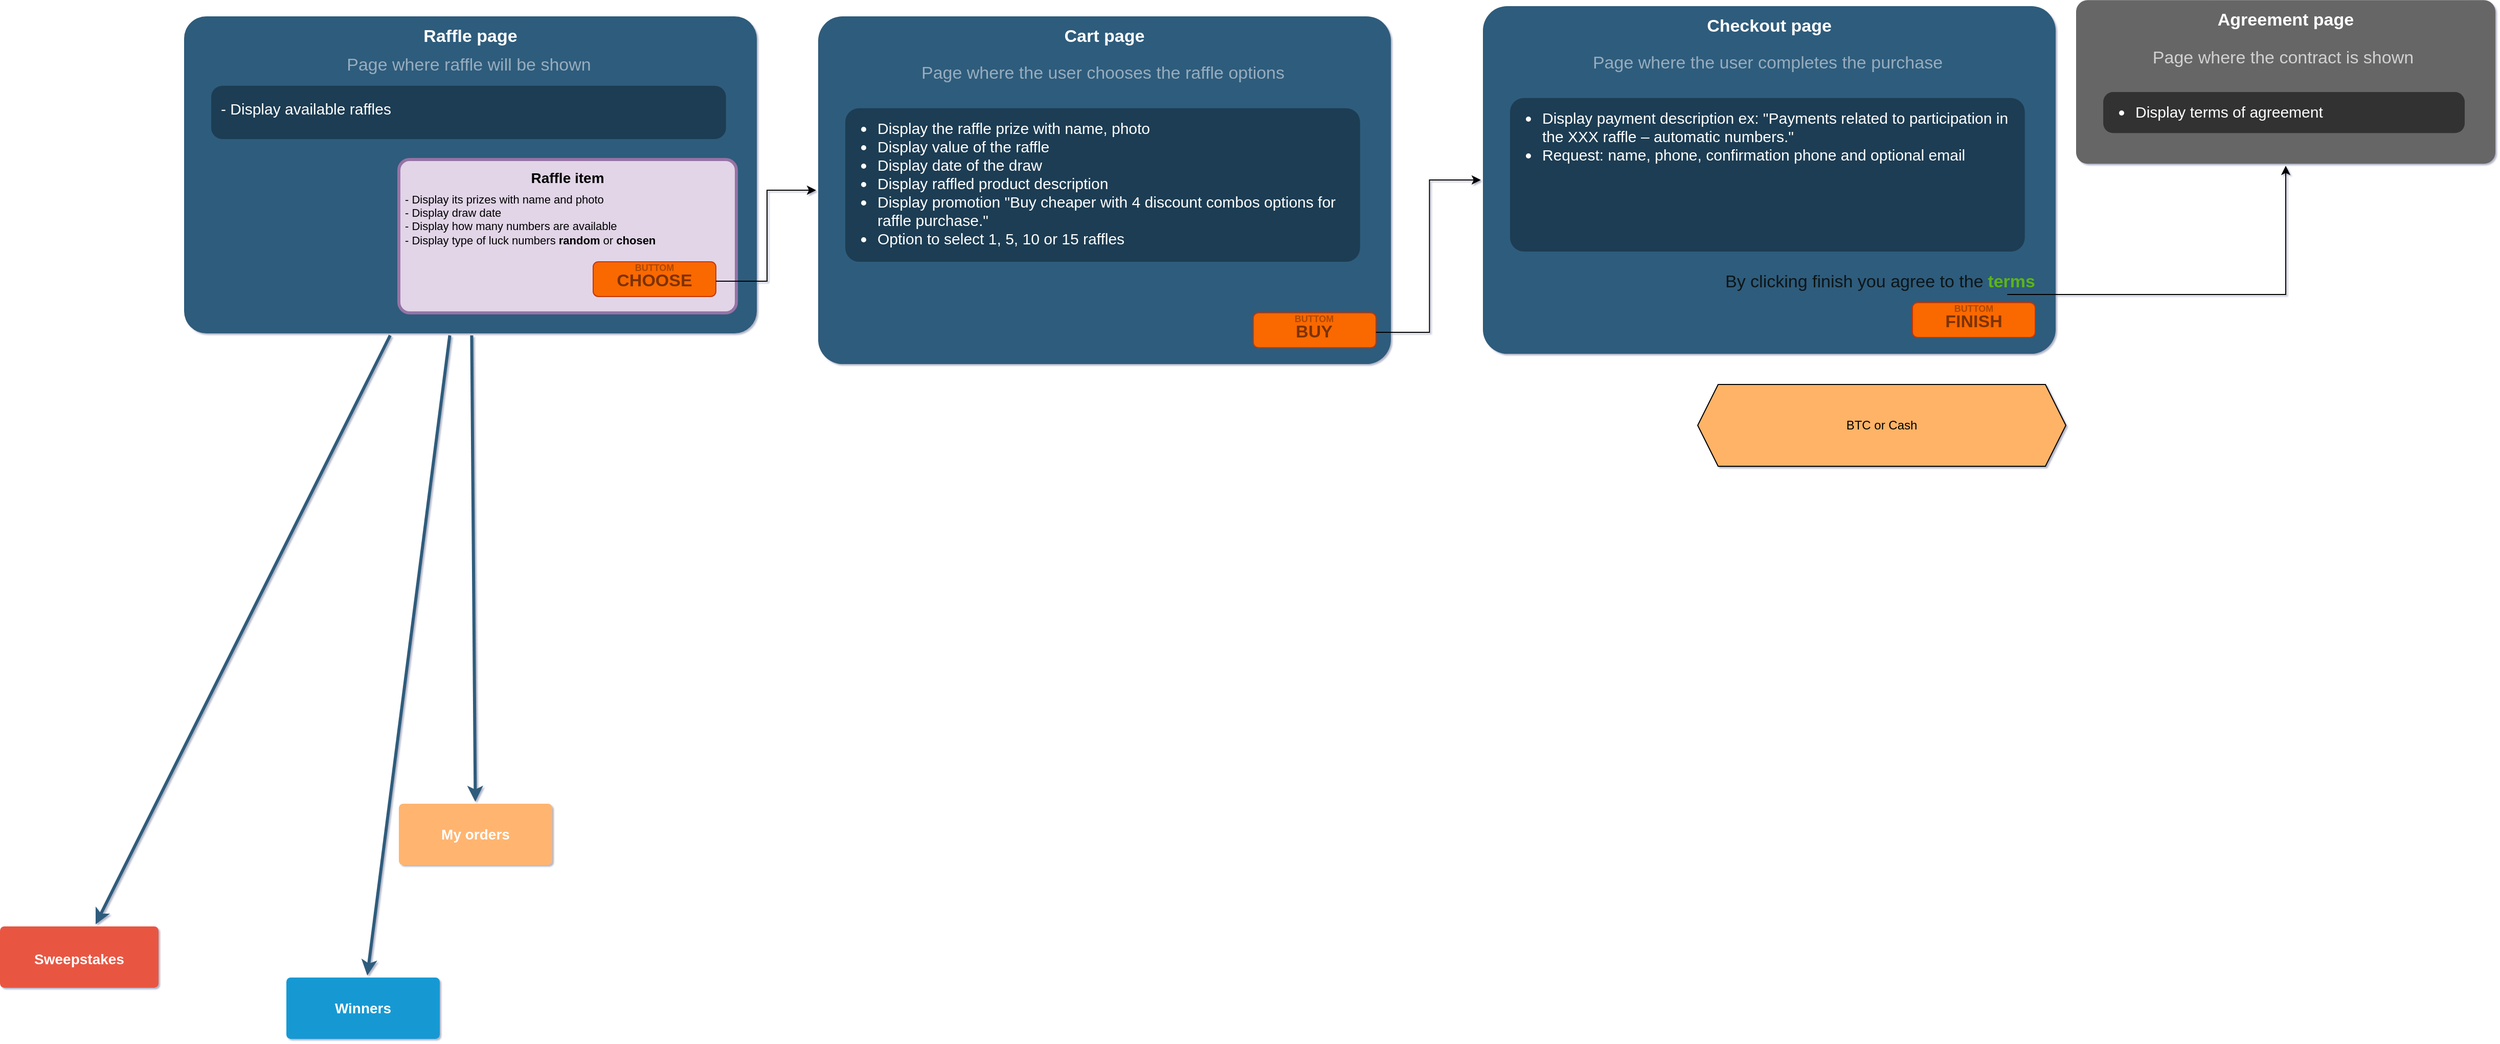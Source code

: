 <mxfile version="17.2.4" type="github">
  <diagram id="6a731a19-8d31-9384-78a2-239565b7b9f0" name="Page-1">
    <mxGraphModel dx="2947" dy="2619" grid="1" gridSize="10" guides="1" tooltips="1" connect="1" arrows="1" fold="1" page="1" pageScale="1" pageWidth="1169" pageHeight="827" background="none" math="0" shadow="1">
      <root>
        <mxCell id="0" />
        <mxCell id="1" parent="0" />
        <mxCell id="1747" value="" style="edgeStyle=none;rounded=0;jumpStyle=none;html=1;shadow=0;labelBackgroundColor=none;startArrow=none;startFill=0;endArrow=classic;endFill=1;jettySize=auto;orthogonalLoop=1;strokeColor=#2F5B7C;strokeWidth=3;fontFamily=Helvetica;fontSize=16;fontColor=#23445D;spacing=5;" parent="1" source="1749" target="1760" edge="1">
          <mxGeometry relative="1" as="geometry" />
        </mxCell>
        <mxCell id="1748" value="" style="edgeStyle=none;rounded=0;jumpStyle=none;html=1;shadow=0;labelBackgroundColor=none;startArrow=none;startFill=0;endArrow=classic;endFill=1;jettySize=auto;orthogonalLoop=1;strokeColor=#2F5B7C;strokeWidth=3;fontFamily=Helvetica;fontSize=16;fontColor=#23445D;spacing=5;" parent="1" source="1749" target="1753" edge="1">
          <mxGeometry relative="1" as="geometry" />
        </mxCell>
        <mxCell id="1753" value="&lt;p style=&quot;line-height: 1.2&quot;&gt;&lt;span&gt;Sweepstakes&lt;/span&gt;&lt;/p&gt;" style="rounded=1;whiteSpace=wrap;html=1;shadow=0;labelBackgroundColor=none;strokeColor=none;strokeWidth=3;fillColor=#e85642;fontFamily=Helvetica;fontSize=14;fontColor=#FFFFFF;align=center;spacing=5;fontStyle=1;arcSize=7;perimeterSpacing=2;verticalAlign=top;" parent="1" vertex="1">
          <mxGeometry x="-460" y="-720" width="155" height="60" as="geometry" />
        </mxCell>
        <mxCell id="1760" value="Winners" style="rounded=1;whiteSpace=wrap;html=1;shadow=0;labelBackgroundColor=none;strokeColor=none;strokeWidth=3;fillColor=#1699d3;fontFamily=Helvetica;fontSize=14;fontColor=#FFFFFF;align=center;spacing=5;fontStyle=1;arcSize=7;perimeterSpacing=2;" parent="1" vertex="1">
          <mxGeometry x="-180" y="-670" width="150" height="60" as="geometry" />
        </mxCell>
        <mxCell id="205Q3Kc9jgg5AD7oj4mv-1784" value="My orders" style="rounded=1;whiteSpace=wrap;html=1;shadow=0;labelBackgroundColor=none;strokeColor=none;strokeWidth=3;fillColor=#FFB570;fontFamily=Helvetica;fontSize=14;fontColor=#FFFFFF;align=center;spacing=5;fontStyle=1;arcSize=7;perimeterSpacing=2;" parent="1" vertex="1">
          <mxGeometry x="-70" y="-840.0" width="150" height="60" as="geometry" />
        </mxCell>
        <mxCell id="205Q3Kc9jgg5AD7oj4mv-1786" value="" style="edgeStyle=none;rounded=0;jumpStyle=none;html=1;shadow=0;labelBackgroundColor=none;startArrow=none;startFill=0;endArrow=classic;endFill=1;jettySize=auto;orthogonalLoop=1;strokeColor=#2F5B7C;strokeWidth=3;fontFamily=Helvetica;fontSize=16;fontColor=#23445D;spacing=5;" parent="1" source="1749" target="205Q3Kc9jgg5AD7oj4mv-1784" edge="1">
          <mxGeometry relative="1" as="geometry">
            <mxPoint x="226.263" y="-1168" as="sourcePoint" />
            <mxPoint x="188.003" y="-1032" as="targetPoint" />
          </mxGeometry>
        </mxCell>
        <mxCell id="205Q3Kc9jgg5AD7oj4mv-1809" value="" style="group" parent="1" vertex="1" connectable="0">
          <mxGeometry x="-280" y="-1610" width="560" height="310" as="geometry" />
        </mxCell>
        <mxCell id="1749" value="&lt;font style=&quot;font-size: 17px&quot;&gt;Raffle page&lt;br&gt;&lt;br&gt;&lt;/font&gt;" style="rounded=1;whiteSpace=wrap;html=1;shadow=0;labelBackgroundColor=none;strokeColor=none;strokeWidth=3;fillColor=#2F5B7C;fontFamily=Helvetica;fontSize=16;fontColor=#FFFFFF;align=center;fontStyle=1;spacing=5;arcSize=7;perimeterSpacing=2;verticalAlign=top;" parent="205Q3Kc9jgg5AD7oj4mv-1809" vertex="1">
          <mxGeometry width="560" height="310" as="geometry" />
        </mxCell>
        <mxCell id="205Q3Kc9jgg5AD7oj4mv-1792" value="&lt;span style=&quot;font-size: 17px&quot;&gt;Page where raffle will be shown&lt;/span&gt;" style="rounded=1;whiteSpace=wrap;html=1;shadow=0;labelBackgroundColor=none;strokeColor=none;strokeWidth=3;fillColor=none;fontFamily=Helvetica;fontSize=16;fontColor=#FFFFFF;align=center;fontStyle=0;spacing=5;arcSize=7;perimeterSpacing=2;verticalAlign=top;textOpacity=50;" parent="205Q3Kc9jgg5AD7oj4mv-1809" vertex="1">
          <mxGeometry x="10.909" y="27.556" width="534.545" height="57.035" as="geometry" />
        </mxCell>
        <mxCell id="205Q3Kc9jgg5AD7oj4mv-1793" value="&lt;font style=&quot;font-size: 15px ; line-height: 1.2&quot;&gt;- Display available raffles&lt;br style=&quot;font-size: 15px&quot;&gt;&lt;/font&gt;" style="rounded=1;whiteSpace=wrap;html=1;shadow=0;labelBackgroundColor=none;strokeColor=none;strokeWidth=3;fillColor=#1F3C52;fontFamily=Helvetica;fontSize=15;fontColor=#FFFFFF;align=left;fontStyle=0;spacing=9;arcSize=21;perimeterSpacing=2;verticalAlign=top;" parent="205Q3Kc9jgg5AD7oj4mv-1809" vertex="1">
          <mxGeometry x="26.55" y="67.93" width="503.27" height="52.07" as="geometry" />
        </mxCell>
        <mxCell id="205Q3Kc9jgg5AD7oj4mv-1808" value="" style="group" parent="205Q3Kc9jgg5AD7oj4mv-1809" vertex="1" connectable="0">
          <mxGeometry x="210" y="140" width="330" height="150" as="geometry" />
        </mxCell>
        <mxCell id="205Q3Kc9jgg5AD7oj4mv-1803" value="Raffle item" style="rounded=1;whiteSpace=wrap;html=1;shadow=0;labelBackgroundColor=none;strokeColor=#9673a6;strokeWidth=3;fillColor=#e1d5e7;fontFamily=Helvetica;fontSize=14;align=center;spacing=5;fontStyle=1;arcSize=7;perimeterSpacing=2;verticalAlign=top;" parent="205Q3Kc9jgg5AD7oj4mv-1808" vertex="1">
          <mxGeometry width="330" height="150" as="geometry" />
        </mxCell>
        <mxCell id="205Q3Kc9jgg5AD7oj4mv-1804" value="&lt;span style=&quot;font-size: 11px ; font-weight: 400&quot;&gt;- Display its prizes&amp;nbsp;with name and photo&lt;/span&gt;&lt;br style=&quot;font-size: 11px ; font-weight: 400&quot;&gt;&lt;span style=&quot;font-size: 11px ; font-weight: 400&quot;&gt;- Display draw date&lt;/span&gt;&lt;br style=&quot;font-size: 11px ; font-weight: 400&quot;&gt;&lt;span style=&quot;font-size: 11px ; font-weight: 400&quot;&gt;- Display how many numbers are available&lt;/span&gt;&lt;br style=&quot;font-size: 11px ; font-weight: 400&quot;&gt;&lt;span style=&quot;font-size: 11px ; font-weight: 400&quot;&gt;- Display type of luck numbers&amp;nbsp;&lt;/span&gt;&lt;b style=&quot;font-size: 11px&quot;&gt;random&lt;/b&gt;&lt;span style=&quot;font-size: 11px ; font-weight: 400&quot;&gt;&amp;nbsp;or&amp;nbsp;&lt;/span&gt;&lt;b style=&quot;font-size: 11px&quot;&gt;chosen&lt;/b&gt;" style="rounded=1;whiteSpace=wrap;html=1;shadow=0;labelBackgroundColor=none;strokeColor=none;strokeWidth=3;fillColor=none;fontFamily=Helvetica;fontSize=11;fontColor=#000000;align=left;spacing=6;fontStyle=1;arcSize=7;perimeterSpacing=2;verticalAlign=top;" parent="205Q3Kc9jgg5AD7oj4mv-1808" vertex="1">
          <mxGeometry y="22" width="330" height="102" as="geometry" />
        </mxCell>
        <mxCell id="205Q3Kc9jgg5AD7oj4mv-1807" value="" style="group" parent="205Q3Kc9jgg5AD7oj4mv-1808" vertex="1" connectable="0">
          <mxGeometry x="190.0" y="100" width="120" height="36" as="geometry" />
        </mxCell>
        <mxCell id="205Q3Kc9jgg5AD7oj4mv-1805" value="BUTTOM" style="rounded=1;whiteSpace=wrap;html=1;labelBackgroundColor=none;fontSize=9;fontColor=#000000;strokeColor=#C73500;fillColor=#fa6800;verticalAlign=top;spacing=-4;fontStyle=1;textOpacity=30;" parent="205Q3Kc9jgg5AD7oj4mv-1807" vertex="1">
          <mxGeometry width="120" height="34" as="geometry" />
        </mxCell>
        <mxCell id="205Q3Kc9jgg5AD7oj4mv-1806" value="CHOOSE" style="rounded=1;whiteSpace=wrap;html=1;labelBackgroundColor=none;fontSize=17;fontColor=#000000;strokeColor=none;fillColor=none;verticalAlign=middle;spacing=0;fontStyle=1;textOpacity=50;" parent="205Q3Kc9jgg5AD7oj4mv-1807" vertex="1">
          <mxGeometry y="2" width="120" height="34" as="geometry" />
        </mxCell>
        <mxCell id="205Q3Kc9jgg5AD7oj4mv-1810" value="" style="group" parent="1" vertex="1" connectable="0">
          <mxGeometry x="340" y="-1610" width="560" height="410" as="geometry" />
        </mxCell>
        <mxCell id="205Q3Kc9jgg5AD7oj4mv-1811" value="&lt;font style=&quot;font-size: 17px&quot;&gt;Cart page&lt;br&gt;&lt;/font&gt;" style="rounded=1;whiteSpace=wrap;html=1;shadow=0;labelBackgroundColor=none;strokeColor=none;strokeWidth=3;fillColor=#2F5B7C;fontFamily=Helvetica;fontSize=16;fontColor=#FFFFFF;align=center;fontStyle=1;spacing=5;arcSize=7;perimeterSpacing=2;verticalAlign=top;" parent="205Q3Kc9jgg5AD7oj4mv-1810" vertex="1">
          <mxGeometry width="560" height="340" as="geometry" />
        </mxCell>
        <mxCell id="205Q3Kc9jgg5AD7oj4mv-1812" value="&lt;span style=&quot;font-size: 17px&quot;&gt;Page where the user chooses the raffle options&lt;/span&gt;" style="rounded=1;whiteSpace=wrap;html=1;shadow=0;labelBackgroundColor=none;strokeColor=none;strokeWidth=3;fillColor=none;fontFamily=Helvetica;fontSize=16;fontColor=#FFFFFF;align=center;fontStyle=0;spacing=5;arcSize=7;perimeterSpacing=2;verticalAlign=top;textOpacity=50;" parent="205Q3Kc9jgg5AD7oj4mv-1810" vertex="1">
          <mxGeometry x="10.909" y="36.445" width="534.545" height="75.434" as="geometry" />
        </mxCell>
        <mxCell id="205Q3Kc9jgg5AD7oj4mv-1813" value="&lt;ul&gt;&lt;li&gt;&lt;font style=&quot;font-size: 15px ; line-height: 1.2&quot;&gt;Display the raffle prize with name, photo&lt;/font&gt;&lt;/li&gt;&lt;li&gt;&lt;font style=&quot;font-size: 15px ; line-height: 1.2&quot;&gt;Display value of the raffle&lt;/font&gt;&lt;/li&gt;&lt;li&gt;&lt;font style=&quot;font-size: 15px ; line-height: 1.2&quot;&gt;Display date of the draw&lt;/font&gt;&lt;/li&gt;&lt;li&gt;&lt;font style=&quot;font-size: 15px ; line-height: 1.2&quot;&gt;Display raffled product description&lt;/font&gt;&lt;/li&gt;&lt;li&gt;&lt;font style=&quot;font-size: 15px ; line-height: 1.2&quot;&gt;Display promotion &quot;Buy cheaper with 4 discount combos options for raffle purchase.&quot;&lt;/font&gt;&lt;/li&gt;&lt;li&gt;&lt;font style=&quot;font-size: 15px ; line-height: 1.2&quot;&gt;Option to select 1, 5, 10 or 15 raffles&lt;/font&gt;&lt;/li&gt;&lt;/ul&gt;" style="rounded=1;whiteSpace=wrap;html=1;shadow=0;labelBackgroundColor=none;strokeColor=none;strokeWidth=3;fillColor=#1F3C52;fontFamily=Helvetica;fontSize=15;fontColor=#FFFFFF;align=left;fontStyle=0;spacing=-9;arcSize=9;perimeterSpacing=2;verticalAlign=top;" parent="205Q3Kc9jgg5AD7oj4mv-1810" vertex="1">
          <mxGeometry x="26.55" y="89.84" width="503.27" height="150.16" as="geometry" />
        </mxCell>
        <mxCell id="205Q3Kc9jgg5AD7oj4mv-1826" value="" style="group" parent="205Q3Kc9jgg5AD7oj4mv-1810" vertex="1" connectable="0">
          <mxGeometry x="425.45" y="290" width="120" height="36" as="geometry" />
        </mxCell>
        <mxCell id="205Q3Kc9jgg5AD7oj4mv-1827" value="BUTTOM" style="rounded=1;whiteSpace=wrap;html=1;labelBackgroundColor=none;fontSize=9;fontColor=#000000;strokeColor=#C73500;fillColor=#fa6800;verticalAlign=top;spacing=-4;fontStyle=1;textOpacity=30;" parent="205Q3Kc9jgg5AD7oj4mv-1826" vertex="1">
          <mxGeometry width="120" height="34" as="geometry" />
        </mxCell>
        <mxCell id="205Q3Kc9jgg5AD7oj4mv-1828" value="BUY" style="rounded=1;whiteSpace=wrap;html=1;labelBackgroundColor=none;fontSize=17;fontColor=#000000;strokeColor=none;fillColor=none;verticalAlign=middle;spacing=0;fontStyle=1;textOpacity=50;" parent="205Q3Kc9jgg5AD7oj4mv-1826" vertex="1">
          <mxGeometry y="2" width="120" height="34" as="geometry" />
        </mxCell>
        <mxCell id="MgWAyxcwD4eq4RJQkwBH-1768" style="edgeStyle=orthogonalEdgeStyle;rounded=0;orthogonalLoop=1;jettySize=auto;html=1;" parent="1" source="205Q3Kc9jgg5AD7oj4mv-1828" target="MgWAyxcwD4eq4RJQkwBH-1761" edge="1">
          <mxGeometry relative="1" as="geometry" />
        </mxCell>
        <mxCell id="MgWAyxcwD4eq4RJQkwBH-1769" style="edgeStyle=orthogonalEdgeStyle;rounded=0;orthogonalLoop=1;jettySize=auto;html=1;" parent="1" source="205Q3Kc9jgg5AD7oj4mv-1806" target="205Q3Kc9jgg5AD7oj4mv-1811" edge="1">
          <mxGeometry relative="1" as="geometry" />
        </mxCell>
        <mxCell id="MgWAyxcwD4eq4RJQkwBH-1761" value="&lt;font style=&quot;font-size: 17px&quot;&gt;Checkout page&lt;br&gt;&lt;/font&gt;" style="rounded=1;whiteSpace=wrap;html=1;shadow=0;labelBackgroundColor=none;strokeColor=none;strokeWidth=3;fillColor=#2F5B7C;fontFamily=Helvetica;fontSize=16;fontColor=#FFFFFF;align=center;fontStyle=1;spacing=5;arcSize=7;perimeterSpacing=2;verticalAlign=top;" parent="1" vertex="1">
          <mxGeometry x="990" y="-1620" width="560" height="340" as="geometry" />
        </mxCell>
        <mxCell id="MgWAyxcwD4eq4RJQkwBH-1762" value="&lt;span style=&quot;font-size: 17px&quot;&gt;Page where the user completes the purchase&lt;/span&gt;" style="rounded=1;whiteSpace=wrap;html=1;shadow=0;labelBackgroundColor=none;strokeColor=none;strokeWidth=3;fillColor=none;fontFamily=Helvetica;fontSize=16;fontColor=#FFFFFF;align=center;fontStyle=0;spacing=5;arcSize=7;perimeterSpacing=2;verticalAlign=top;textOpacity=50;" parent="1" vertex="1">
          <mxGeometry x="1000.909" y="-1583.555" width="534.545" height="75.434" as="geometry" />
        </mxCell>
        <mxCell id="MgWAyxcwD4eq4RJQkwBH-1763" value="&lt;ul&gt;&lt;li&gt;&lt;font style=&quot;font-size: 15px ; line-height: 1.2&quot;&gt;Display payment description ex: &quot;P&lt;/font&gt;ayments related to participation in&amp;nbsp; the XXX raffle – automatic numbers.&quot;&lt;/li&gt;&lt;li&gt;Request: name, phone, confirmation phone and optional email&lt;br&gt;&lt;/li&gt;&lt;/ul&gt;" style="rounded=1;whiteSpace=wrap;html=1;shadow=0;labelBackgroundColor=none;strokeColor=none;strokeWidth=3;fillColor=#1F3C52;fontFamily=Helvetica;fontSize=15;fontColor=#FFFFFF;align=left;fontStyle=0;spacing=-9;arcSize=9;perimeterSpacing=2;verticalAlign=top;" parent="1" vertex="1">
          <mxGeometry x="1016.55" y="-1530.16" width="503.27" height="150.16" as="geometry" />
        </mxCell>
        <mxCell id="MgWAyxcwD4eq4RJQkwBH-1764" value="" style="group" parent="1" vertex="1" connectable="0">
          <mxGeometry x="1410" y="-1330" width="120" height="36" as="geometry" />
        </mxCell>
        <mxCell id="MgWAyxcwD4eq4RJQkwBH-1765" value="BUTTOM" style="rounded=1;whiteSpace=wrap;html=1;labelBackgroundColor=none;fontSize=9;fontColor=#000000;strokeColor=#C73500;fillColor=#fa6800;verticalAlign=top;spacing=-4;fontStyle=1;textOpacity=30;" parent="MgWAyxcwD4eq4RJQkwBH-1764" vertex="1">
          <mxGeometry width="120" height="34" as="geometry" />
        </mxCell>
        <mxCell id="MgWAyxcwD4eq4RJQkwBH-1766" value="FINISH" style="rounded=1;whiteSpace=wrap;html=1;labelBackgroundColor=none;fontSize=17;fontColor=#000000;strokeColor=none;fillColor=none;verticalAlign=middle;spacing=0;fontStyle=1;textOpacity=50;" parent="MgWAyxcwD4eq4RJQkwBH-1764" vertex="1">
          <mxGeometry y="2" width="120" height="34" as="geometry" />
        </mxCell>
        <mxCell id="-F6HOGVGPBD2OSw9Kc0U-1760" value="&lt;span style=&quot;font-size: 17px&quot;&gt;By clicking finish you agree to the&lt;/span&gt;" style="rounded=1;whiteSpace=wrap;html=1;shadow=0;labelBackgroundColor=none;strokeColor=none;strokeWidth=3;fillColor=none;fontFamily=Helvetica;fontSize=16;fontColor=#000000;align=left;fontStyle=0;spacing=5;arcSize=7;perimeterSpacing=2;verticalAlign=top;textOpacity=80;" vertex="1" parent="1">
          <mxGeometry x="1221.91" y="-1370" width="269.09" height="40" as="geometry" />
        </mxCell>
        <mxCell id="-F6HOGVGPBD2OSw9Kc0U-1780" value="&lt;div style=&quot;&quot;&gt;&lt;b style=&quot;color: rgb(102 , 204 , 0) ; font-size: 17px&quot;&gt;terms&lt;/b&gt;&lt;/div&gt;" style="rounded=1;whiteSpace=wrap;html=1;shadow=0;labelBackgroundColor=none;strokeColor=none;strokeWidth=3;fillColor=none;fontFamily=Helvetica;fontSize=16;fontColor=#000000;align=right;fontStyle=0;spacing=5;arcSize=7;perimeterSpacing=2;verticalAlign=top;textOpacity=80;" vertex="1" parent="1">
          <mxGeometry x="1470" y="-1370" width="65.45" height="30" as="geometry" />
        </mxCell>
        <mxCell id="-F6HOGVGPBD2OSw9Kc0U-1783" value="" style="group" vertex="1" connectable="0" parent="1">
          <mxGeometry x="1570" y="-1625.84" width="410" height="160" as="geometry" />
        </mxCell>
        <mxCell id="-F6HOGVGPBD2OSw9Kc0U-1762" value="&lt;font style=&quot;font-size: 17px&quot;&gt;Agreement page&lt;br&gt;&lt;/font&gt;" style="rounded=1;whiteSpace=wrap;html=1;shadow=0;labelBackgroundColor=none;strokeColor=none;strokeWidth=3;fillColor=#666666;fontFamily=Helvetica;fontSize=16;fontColor=#FFFFFF;align=center;fontStyle=1;spacing=5;arcSize=7;perimeterSpacing=2;verticalAlign=top;" vertex="1" parent="-F6HOGVGPBD2OSw9Kc0U-1783">
          <mxGeometry width="410" height="160" as="geometry" />
        </mxCell>
        <mxCell id="-F6HOGVGPBD2OSw9Kc0U-1763" value="&lt;span style=&quot;font-size: 17px&quot;&gt;Page where the contract is shown&lt;/span&gt;" style="rounded=1;whiteSpace=wrap;html=1;shadow=0;labelBackgroundColor=none;strokeColor=none;strokeWidth=3;fillColor=none;fontFamily=Helvetica;fontSize=16;fontColor=#FFFFFF;align=center;fontStyle=0;spacing=5;arcSize=7;perimeterSpacing=2;verticalAlign=top;textOpacity=70;" vertex="1" parent="-F6HOGVGPBD2OSw9Kc0U-1783">
          <mxGeometry x="22.91" y="36.45" width="359.09" height="43.55" as="geometry" />
        </mxCell>
        <mxCell id="-F6HOGVGPBD2OSw9Kc0U-1764" value="&lt;ul&gt;&lt;li&gt;&lt;font style=&quot;font-size: 15px ; line-height: 1.2&quot;&gt;Display terms of agreement&lt;/font&gt;&lt;/li&gt;&lt;/ul&gt;" style="rounded=1;whiteSpace=wrap;html=1;shadow=0;labelBackgroundColor=none;strokeColor=none;strokeWidth=3;fillColor=#333333;fontFamily=Helvetica;fontSize=15;fontColor=#FFFFFF;align=left;fontStyle=0;spacing=-9;arcSize=24;perimeterSpacing=2;verticalAlign=top;" vertex="1" parent="-F6HOGVGPBD2OSw9Kc0U-1783">
          <mxGeometry x="26.55" y="89.84" width="353.45" height="40.16" as="geometry" />
        </mxCell>
        <mxCell id="-F6HOGVGPBD2OSw9Kc0U-1782" style="edgeStyle=orthogonalEdgeStyle;rounded=0;orthogonalLoop=1;jettySize=auto;html=1;exitX=0.5;exitY=1;exitDx=0;exitDy=0;fontColor=#66CC00;" edge="1" parent="1" source="-F6HOGVGPBD2OSw9Kc0U-1780" target="-F6HOGVGPBD2OSw9Kc0U-1762">
          <mxGeometry relative="1" as="geometry" />
        </mxCell>
        <mxCell id="-F6HOGVGPBD2OSw9Kc0U-1785" value="BTC or Cash" style="shape=hexagon;perimeter=hexagonPerimeter2;whiteSpace=wrap;html=1;fixedSize=1;fontColor=#000000;fillColor=#FFB366;" vertex="1" parent="1">
          <mxGeometry x="1200" y="-1250" width="360" height="80" as="geometry" />
        </mxCell>
      </root>
    </mxGraphModel>
  </diagram>
</mxfile>

